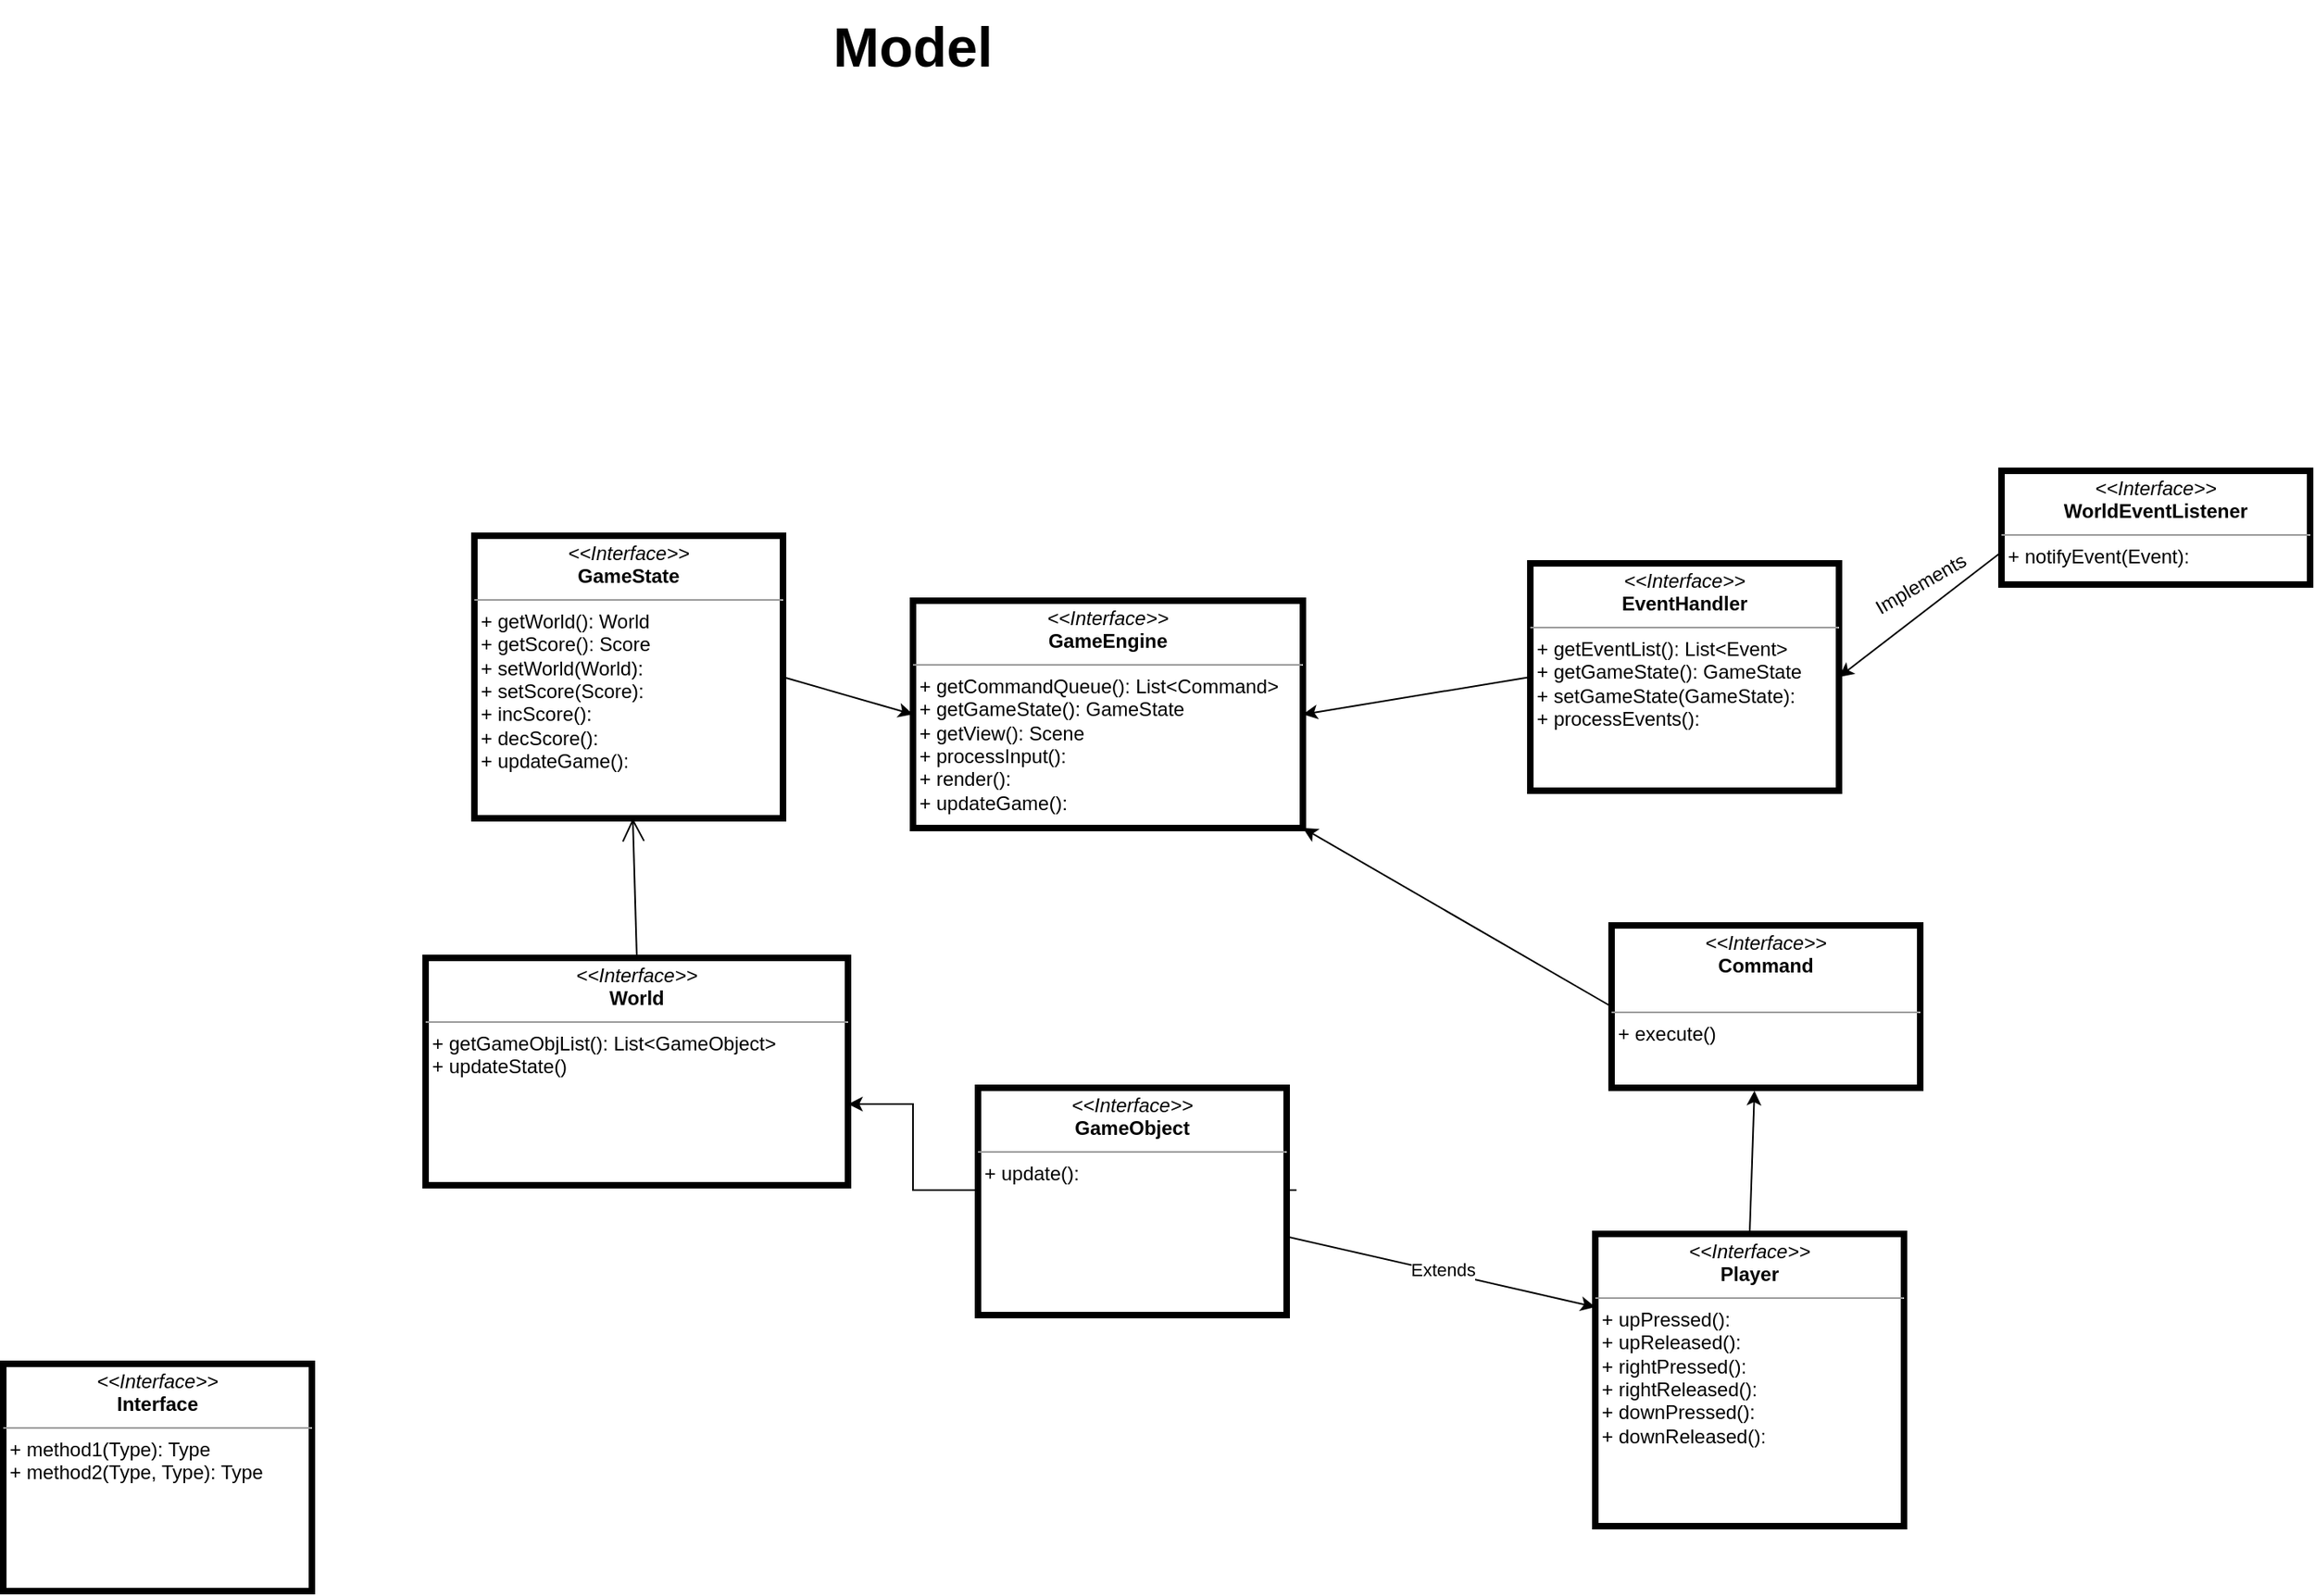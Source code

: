 <mxfile version="14.4.3" type="device"><diagram id="urXxAbXNCbR4cGVfg7oY" name="Page-1"><mxGraphModel dx="2894" dy="729" grid="1" gridSize="10" guides="1" tooltips="1" connect="1" arrows="1" fold="1" page="1" pageScale="1" pageWidth="827" pageHeight="1169" math="0" shadow="0"><root><mxCell id="0"/><mxCell id="1" parent="0"/><mxCell id="TSI4zpTr8US7YLuVZ_CI-4" value="Model" style="text;align=center;fontStyle=1;verticalAlign=middle;spacingLeft=3;spacingRight=3;strokeColor=none;rotatable=0;points=[[0,0.5],[1,0.5]];portConstraint=eastwest;strokeWidth=4;fontSize=34;" parent="1" vertex="1"><mxGeometry x="-480" y="60" width="160" height="50" as="geometry"/></mxCell><mxCell id="TSI4zpTr8US7YLuVZ_CI-17" style="edgeStyle=orthogonalEdgeStyle;rounded=0;orthogonalLoop=1;jettySize=auto;html=1;exitX=1.032;exitY=0.45;exitDx=0;exitDy=0;fontSize=14;entryX=1;entryY=0.643;entryDx=0;entryDy=0;exitPerimeter=0;entryPerimeter=0;" parent="1" source="nFVTXQe2fq6nzADj6Gcv-6" target="nFVTXQe2fq6nzADj6Gcv-5" edge="1"><mxGeometry relative="1" as="geometry"><mxPoint x="-500" y="461.059" as="targetPoint"/><mxPoint x="-647.5" y="500" as="sourcePoint"/></mxGeometry></mxCell><mxCell id="TSI4zpTr8US7YLuVZ_CI-40" value="&lt;p style=&quot;margin: 0px ; margin-top: 4px ; text-align: center&quot;&gt;&lt;i&gt;&amp;lt;&amp;lt;Interface&amp;gt;&amp;gt;&lt;/i&gt;&lt;br&gt;&lt;b&gt;Command&lt;/b&gt;&lt;/p&gt;&lt;p style=&quot;margin: 0px ; margin-left: 4px&quot;&gt;&lt;br&gt;&lt;/p&gt;&lt;hr size=&quot;1&quot;&gt;&lt;p style=&quot;margin: 0px ; margin-left: 4px&quot;&gt;+ execute()&lt;/p&gt;" style="verticalAlign=top;align=left;overflow=fill;fontSize=12;fontFamily=Helvetica;html=1;strokeWidth=4;" parent="1" vertex="1"><mxGeometry x="30" y="630" width="190" height="100" as="geometry"/></mxCell><mxCell id="TSI4zpTr8US7YLuVZ_CI-41" value="" style="endArrow=classic;html=1;fontSize=14;entryX=1;entryY=1;entryDx=0;entryDy=0;" parent="1" target="nFVTXQe2fq6nzADj6Gcv-1" edge="1"><mxGeometry width="50" height="50" relative="1" as="geometry"><mxPoint x="30" y="680" as="sourcePoint"/><mxPoint x="-30" y="620" as="targetPoint"/></mxGeometry></mxCell><mxCell id="TSI4zpTr8US7YLuVZ_CI-42" value="" style="endArrow=classic;html=1;fontSize=14;entryX=0;entryY=0.5;entryDx=0;entryDy=0;exitX=1;exitY=0.5;exitDx=0;exitDy=0;" parent="1" source="nFVTXQe2fq6nzADj6Gcv-4" edge="1" target="nFVTXQe2fq6nzADj6Gcv-1"><mxGeometry width="50" height="50" relative="1" as="geometry"><mxPoint x="-350" y="633.056" as="sourcePoint"/><mxPoint x="-270" y="590" as="targetPoint"/></mxGeometry></mxCell><mxCell id="TSI4zpTr8US7YLuVZ_CI-43" style="edgeStyle=orthogonalEdgeStyle;rounded=0;orthogonalLoop=1;jettySize=auto;html=1;exitX=0.5;exitY=1;exitDx=0;exitDy=0;fontSize=14;" parent="1" edge="1"><mxGeometry relative="1" as="geometry"><mxPoint x="-160" y="750" as="sourcePoint"/><mxPoint x="-160" y="750" as="targetPoint"/></mxGeometry></mxCell><mxCell id="SkAIFDQF4oIbRnaU9F2_-4" value="" style="endArrow=classic;html=1;fontSize=14;entryX=1;entryY=0.5;entryDx=0;entryDy=0;exitX=0;exitY=0.5;exitDx=0;exitDy=0;" parent="1" source="nFVTXQe2fq6nzADj6Gcv-18" target="nFVTXQe2fq6nzADj6Gcv-1" edge="1"><mxGeometry width="50" height="50" relative="1" as="geometry"><mxPoint x="-110" y="384.781" as="sourcePoint"/><mxPoint x="-160" y="520" as="targetPoint"/></mxGeometry></mxCell><mxCell id="nFVTXQe2fq6nzADj6Gcv-1" value="&lt;p style=&quot;margin: 0px ; margin-top: 4px ; text-align: center&quot;&gt;&lt;i&gt;&amp;lt;&amp;lt;Interface&amp;gt;&amp;gt;&lt;/i&gt;&lt;br&gt;&lt;b&gt;GameEngine&lt;/b&gt;&lt;/p&gt;&lt;hr size=&quot;1&quot;&gt;&lt;p style=&quot;margin: 0px ; margin-left: 4px&quot;&gt;&lt;/p&gt;&lt;p style=&quot;margin: 0px ; margin-left: 4px&quot;&gt;+ getCommandQueue(): List&amp;lt;Command&amp;gt;&lt;br&gt;+ getGameState(): GameState&lt;/p&gt;&lt;p style=&quot;margin: 0px ; margin-left: 4px&quot;&gt;+ getView(): Scene&lt;/p&gt;&lt;p style=&quot;margin: 0px ; margin-left: 4px&quot;&gt;+ processInput():&lt;/p&gt;&lt;p style=&quot;margin: 0px ; margin-left: 4px&quot;&gt;+ render():&lt;/p&gt;&lt;p style=&quot;margin: 0px ; margin-left: 4px&quot;&gt;+ updateGame():&lt;/p&gt;" style="verticalAlign=top;align=left;overflow=fill;fontSize=12;fontFamily=Helvetica;html=1;strokeWidth=4;" vertex="1" parent="1"><mxGeometry x="-400" y="430" width="240" height="140" as="geometry"/></mxCell><mxCell id="nFVTXQe2fq6nzADj6Gcv-3" value="&lt;p style=&quot;margin: 0px ; margin-top: 4px ; text-align: center&quot;&gt;&lt;i&gt;&amp;lt;&amp;lt;Interface&amp;gt;&amp;gt;&lt;/i&gt;&lt;br&gt;&lt;b&gt;Interface&lt;/b&gt;&lt;/p&gt;&lt;hr size=&quot;1&quot;&gt;&lt;p style=&quot;margin: 0px ; margin-left: 4px&quot;&gt;&lt;/p&gt;&lt;p style=&quot;margin: 0px ; margin-left: 4px&quot;&gt;+ method1(Type): Type&lt;br&gt;+ method2(Type, Type): Type&lt;/p&gt;" style="verticalAlign=top;align=left;overflow=fill;fontSize=12;fontFamily=Helvetica;html=1;strokeWidth=4;" vertex="1" parent="1"><mxGeometry x="-960" y="900" width="190" height="140" as="geometry"/></mxCell><mxCell id="nFVTXQe2fq6nzADj6Gcv-4" value="&lt;p style=&quot;margin: 0px ; margin-top: 4px ; text-align: center&quot;&gt;&lt;i&gt;&amp;lt;&amp;lt;Interface&amp;gt;&amp;gt;&lt;/i&gt;&lt;br&gt;&lt;b&gt;GameState&lt;/b&gt;&lt;/p&gt;&lt;hr size=&quot;1&quot;&gt;&lt;p style=&quot;margin: 0px ; margin-left: 4px&quot;&gt;&lt;/p&gt;&lt;p style=&quot;margin: 0px ; margin-left: 4px&quot;&gt;+ getWorld(): World&lt;br&gt;+ getScore(): Score&lt;/p&gt;&lt;p style=&quot;margin: 0px ; margin-left: 4px&quot;&gt;+ setWorld(World):&lt;/p&gt;&lt;p style=&quot;margin: 0px ; margin-left: 4px&quot;&gt;+ setScore(Score):&lt;/p&gt;&lt;p style=&quot;margin: 0px ; margin-left: 4px&quot;&gt;+ incScore():&lt;/p&gt;&lt;p style=&quot;margin: 0px ; margin-left: 4px&quot;&gt;+ decScore():&lt;/p&gt;&lt;p style=&quot;margin: 0px ; margin-left: 4px&quot;&gt;+ updateGame():&lt;/p&gt;" style="verticalAlign=top;align=left;overflow=fill;fontSize=12;fontFamily=Helvetica;html=1;strokeWidth=4;" vertex="1" parent="1"><mxGeometry x="-670" y="390" width="190" height="174" as="geometry"/></mxCell><mxCell id="nFVTXQe2fq6nzADj6Gcv-5" value="&lt;p style=&quot;margin: 0px ; margin-top: 4px ; text-align: center&quot;&gt;&lt;i&gt;&amp;lt;&amp;lt;Interface&amp;gt;&amp;gt;&lt;/i&gt;&lt;br&gt;&lt;b&gt;World&lt;/b&gt;&lt;/p&gt;&lt;hr size=&quot;1&quot;&gt;&lt;p style=&quot;margin: 0px ; margin-left: 4px&quot;&gt;&lt;/p&gt;&lt;p style=&quot;margin: 0px ; margin-left: 4px&quot;&gt;+ getGameObjList(): List&amp;lt;GameObject&amp;gt;&lt;br&gt;+ updateState()&lt;/p&gt;" style="verticalAlign=top;align=left;overflow=fill;fontSize=12;fontFamily=Helvetica;html=1;strokeWidth=4;" vertex="1" parent="1"><mxGeometry x="-700" y="650" width="260" height="140" as="geometry"/></mxCell><mxCell id="nFVTXQe2fq6nzADj6Gcv-6" value="&lt;p style=&quot;margin: 0px ; margin-top: 4px ; text-align: center&quot;&gt;&lt;i&gt;&amp;lt;&amp;lt;Interface&amp;gt;&amp;gt;&lt;/i&gt;&lt;br&gt;&lt;b&gt;GameObject&lt;/b&gt;&lt;/p&gt;&lt;hr size=&quot;1&quot;&gt;&lt;p style=&quot;margin: 0px ; margin-left: 4px&quot;&gt;&lt;/p&gt;&lt;p style=&quot;margin: 0px ; margin-left: 4px&quot;&gt;+ update():&amp;nbsp;&lt;br&gt;&lt;br&gt;&lt;/p&gt;" style="verticalAlign=top;align=left;overflow=fill;fontSize=12;fontFamily=Helvetica;html=1;strokeWidth=4;" vertex="1" parent="1"><mxGeometry x="-360" y="730" width="190" height="140" as="geometry"/></mxCell><mxCell id="nFVTXQe2fq6nzADj6Gcv-12" value="" style="endArrow=open;endFill=1;endSize=12;html=1;exitX=0.5;exitY=0;exitDx=0;exitDy=0;" edge="1" parent="1" source="nFVTXQe2fq6nzADj6Gcv-5" target="nFVTXQe2fq6nzADj6Gcv-4"><mxGeometry width="160" relative="1" as="geometry"><mxPoint x="-390" y="710" as="sourcePoint"/><mxPoint x="-230" y="710" as="targetPoint"/></mxGeometry></mxCell><mxCell id="nFVTXQe2fq6nzADj6Gcv-13" value="" style="endArrow=classic;html=1;entryX=0;entryY=0.25;entryDx=0;entryDy=0;" edge="1" parent="1" source="nFVTXQe2fq6nzADj6Gcv-6" target="nFVTXQe2fq6nzADj6Gcv-15"><mxGeometry width="50" height="50" relative="1" as="geometry"><mxPoint x="-270" y="950" as="sourcePoint"/><mxPoint x="30" y="1019.872" as="targetPoint"/></mxGeometry></mxCell><mxCell id="nFVTXQe2fq6nzADj6Gcv-14" value="Extends" style="edgeLabel;html=1;align=center;verticalAlign=middle;resizable=0;points=[];" vertex="1" connectable="0" parent="nFVTXQe2fq6nzADj6Gcv-13"><mxGeometry x="-0.122" y="-6" relative="1" as="geometry"><mxPoint x="14" y="-4.73" as="offset"/></mxGeometry></mxCell><mxCell id="nFVTXQe2fq6nzADj6Gcv-15" value="&lt;p style=&quot;margin: 0px ; margin-top: 4px ; text-align: center&quot;&gt;&lt;i&gt;&amp;lt;&amp;lt;Interface&amp;gt;&amp;gt;&lt;/i&gt;&lt;br&gt;&lt;b&gt;Player&lt;/b&gt;&lt;/p&gt;&lt;hr size=&quot;1&quot;&gt;&lt;p style=&quot;margin: 0px ; margin-left: 4px&quot;&gt;&lt;/p&gt;&lt;p style=&quot;margin: 0px ; margin-left: 4px&quot;&gt;+ upPressed():&lt;br&gt;+ upReleased():&lt;/p&gt;&lt;p style=&quot;margin: 0px ; margin-left: 4px&quot;&gt;+ rightPressed():&lt;/p&gt;&lt;p style=&quot;margin: 0px ; margin-left: 4px&quot;&gt;+ rightReleased():&lt;/p&gt;&lt;p style=&quot;margin: 0px ; margin-left: 4px&quot;&gt;+ downPressed():&lt;/p&gt;&lt;p style=&quot;margin: 0px ; margin-left: 4px&quot;&gt;+ downReleased():&lt;/p&gt;&lt;p style=&quot;margin: 0px ; margin-left: 4px&quot;&gt;&amp;nbsp;&lt;/p&gt;" style="verticalAlign=top;align=left;overflow=fill;fontSize=12;fontFamily=Helvetica;html=1;strokeWidth=4;" vertex="1" parent="1"><mxGeometry x="20" y="820" width="190" height="180" as="geometry"/></mxCell><mxCell id="nFVTXQe2fq6nzADj6Gcv-16" value="" style="endArrow=classic;html=1;exitX=0.5;exitY=0;exitDx=0;exitDy=0;entryX=0.463;entryY=1.018;entryDx=0;entryDy=0;entryPerimeter=0;" edge="1" parent="1" source="nFVTXQe2fq6nzADj6Gcv-15" target="TSI4zpTr8US7YLuVZ_CI-40"><mxGeometry width="50" height="50" relative="1" as="geometry"><mxPoint x="-10" y="640" as="sourcePoint"/><mxPoint x="40" y="590" as="targetPoint"/></mxGeometry></mxCell><mxCell id="nFVTXQe2fq6nzADj6Gcv-17" value="&lt;p style=&quot;margin: 0px ; margin-top: 4px ; text-align: center&quot;&gt;&lt;i&gt;&amp;lt;&amp;lt;Interface&amp;gt;&amp;gt;&lt;/i&gt;&lt;br&gt;&lt;b&gt;WorldEventListener&lt;/b&gt;&lt;/p&gt;&lt;hr size=&quot;1&quot;&gt;&lt;p style=&quot;margin: 0px ; margin-left: 4px&quot;&gt;&lt;/p&gt;&lt;p style=&quot;margin: 0px ; margin-left: 4px&quot;&gt;+ notifyEvent(Event):&lt;br&gt;&lt;br&gt;&lt;/p&gt;" style="verticalAlign=top;align=left;overflow=fill;fontSize=12;fontFamily=Helvetica;html=1;strokeWidth=4;" vertex="1" parent="1"><mxGeometry x="270" y="350" width="190" height="70" as="geometry"/></mxCell><mxCell id="nFVTXQe2fq6nzADj6Gcv-18" value="&lt;p style=&quot;margin: 0px ; margin-top: 4px ; text-align: center&quot;&gt;&lt;i&gt;&amp;lt;&amp;lt;Interface&amp;gt;&amp;gt;&lt;/i&gt;&lt;br&gt;&lt;b&gt;EventHandler&lt;/b&gt;&lt;/p&gt;&lt;hr size=&quot;1&quot;&gt;&lt;p style=&quot;margin: 0px ; margin-left: 4px&quot;&gt;&lt;/p&gt;&lt;p style=&quot;margin: 0px ; margin-left: 4px&quot;&gt;+ getEventList(): List&amp;lt;Event&amp;gt;&lt;br&gt;+ getGameState(): GameState&lt;/p&gt;&lt;p style=&quot;margin: 0px ; margin-left: 4px&quot;&gt;+ setGameState(GameState):&lt;/p&gt;&lt;p style=&quot;margin: 0px ; margin-left: 4px&quot;&gt;+ processEvents():&amp;nbsp;&lt;/p&gt;" style="verticalAlign=top;align=left;overflow=fill;fontSize=12;fontFamily=Helvetica;html=1;strokeWidth=4;" vertex="1" parent="1"><mxGeometry x="-20" y="407" width="190" height="140" as="geometry"/></mxCell><mxCell id="nFVTXQe2fq6nzADj6Gcv-19" value="" style="endArrow=classic;html=1;entryX=1;entryY=0.5;entryDx=0;entryDy=0;exitX=0;exitY=0.714;exitDx=0;exitDy=0;exitPerimeter=0;" edge="1" parent="1" source="nFVTXQe2fq6nzADj6Gcv-17" target="nFVTXQe2fq6nzADj6Gcv-18"><mxGeometry width="50" height="50" relative="1" as="geometry"><mxPoint y="420" as="sourcePoint"/><mxPoint x="50" y="370" as="targetPoint"/></mxGeometry></mxCell><mxCell id="nFVTXQe2fq6nzADj6Gcv-20" value="Implements" style="text;html=1;align=center;verticalAlign=middle;resizable=0;points=[];autosize=1;rotation=-30;" vertex="1" parent="1"><mxGeometry x="180" y="410" width="80" height="20" as="geometry"/></mxCell></root></mxGraphModel></diagram></mxfile>